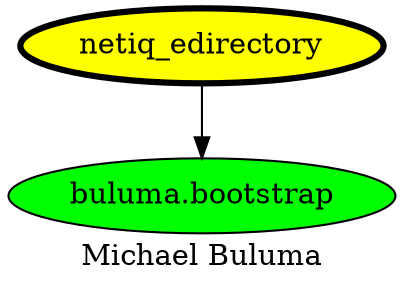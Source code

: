 digraph PhiloDilemma {
  label = "Michael Buluma" ;
  overlap=false
  {
    "netiq_edirectory" [fillcolor=yellow style=filled penwidth=3]
    "buluma.bootstrap" [fillcolor=green style=filled]
  }
  "netiq_edirectory" -> "buluma.bootstrap"
}
